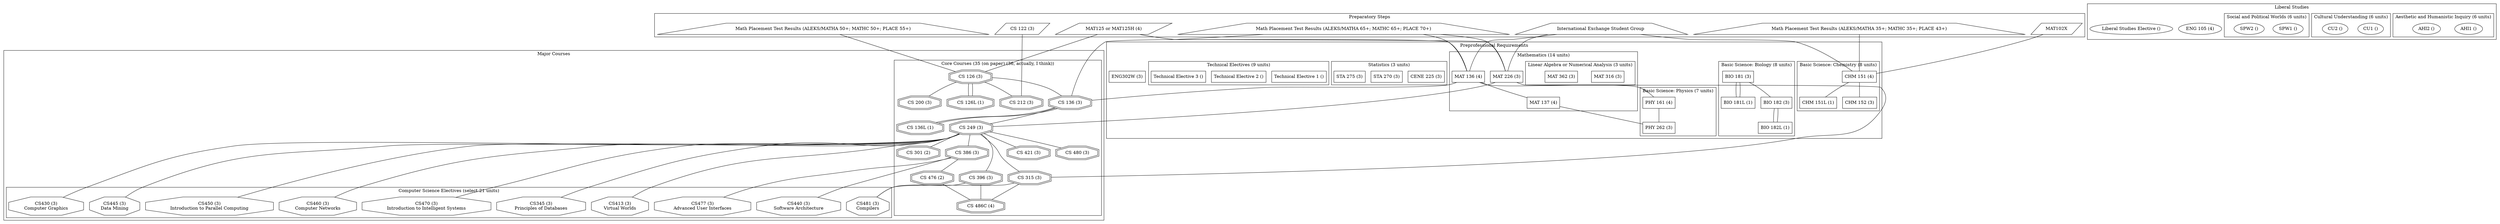 // ** Description: A dot specification of the NAU CS curriculum
// ** Author: John Georgas
// ** Version: 0

graph BSCS_graph {
	//compound=true;

	//node [shape=diamond label="Entry into NAU"] ENTRY
	//ENTRY -> INT //[lhead=cluster_pre, arrowhead="normal"]

	subgraph cluster_pre {
		label="Preparatory Steps"

		node [shape=parallelogram label="MAT125 or MAT125H (4)"] MAT125
		node [shape=trapezium label="Math Placement Test Results (ALEKS/MATHA 50+; MATHC 50+; PLACE 55+)"] MPT1
		node [shape=trapezium label="Math Placement Test Results (ALEKS/MATHA 65+; MATHC 65+; PLACE 70+)"] MPT2
		node [shape=trapezium label="Math Placement Test Results (ALEKS/MATHA 35+; MATHC 35+; PLACE 43+)"] MPT3
		node [shape=trapezium label="International Exchange Student Group "] INT
		node [shape=parallelogram label="CS 122 (3)"] CS122
		node [shape=parallelogram label="MAT102X"] MAT102X
	}
	
	subgraph cluster_major {
		label = "Major Courses"

		subgraph cluster_core {
			label= "Core Courses (35 (on paper) (36, actually, I think))"
			// ******************************
			// ** Major Courses (60 units) **
			// ******************************
			// Core: 35 units (actually, 36, I think)

			node [shape=doubleoctagon, label="CS 126 (3)"] CS126
			node [shape=doubleoctagon, label="CS 126L (1)"] CS126L
			node [shape=doubleoctagon, label="CS 136 (3)"] CS136
			node [shape=doubleoctagon, label="CS 136L (1)"] CS136L
			node [shape=doubleoctagon, label="CS 200 (3)"] CS200
			node [shape=doubleoctagon, label="CS 212 (3)"] CS212
			node [shape=doubleoctagon, label="CS 249 (3)"] CS249
			node [shape=doubleoctagon, label="CS 301 (2)"] CS301
			node [shape=doubleoctagon, label="CS 315 (3)"] CS315
			node [shape=doubleoctagon, label="CS 386 (3)"] CS386
			node [shape=doubleoctagon, label="CS 396 (3)"] CS396
			node [shape=doubleoctagon, label="CS 421 (3)"] CS421
			node [shape=doubleoctagon, label="CS 476 (2)"] CS476
			node [shape=doubleoctagon, label="CS 480 (3)"] CS480
			node [shape=doubleoctagon, label="CS 486C (4)"] CS486C
		}

		// CS Electives
		subgraph cluster_cselectives {
			label = "Computer Science Electives (select 21 units)"

			node [shape=octagon, label="CS345 (3)\nPrinciples of Databases"] CS345
			node [shape=octagon, label="CS413 (3)\nVirtual Worlds"] CS413
			node [shape=octagon, label="CS430 (3)\nComputer Graphics"] CS430
			node [shape=octagon, label="CS440 (3)\nSoftware Architecture"] CS440
			node [shape=octagon, label="CS445 (3)\nData Mining"] CS445
			node [shape=octagon, label="CS450 (3)\nIntroduction to Parallel Computing"] CS450
			node [shape=octagon, label="CS460 (3)\nComputer Networks"] CS460
			node [shape=octagon, label="CS470 (3)\nIntroduction to Intelligent Systems"] CS470
			node [shape=octagon, label="CS477 (3)\nAdvanced User Interfaces"] CS477
			node [shape=octagon, label="CS481 (3)\nCompilers"] CS481
		}
	}

	// ******************************************************
	// ** Preprofessional Requirements (at least 36 units) **
	// ******************************************************

	subgraph cluster_preprofessional_reqs {
		label = "Preprofessional Requirements"

		// Basic Science courses, select one of the following blocks (7-8 units):
		subgraph cluster_physics {
			label = "Basic Science: Physics (7 units)"

			node [shape=box, label="PHY 161 (4)"] PHY161
			node [shape=box, label="PHY 262 (3)"] PHY262
		}

		subgraph cluster_chemistry {
			label = "Basic Science: Chemistry (8 units)"

			node [shape=box, label="CHM 151 (4)"] CHM151
			node [shape=box, label="CHM 151L (1)"] CHM151L
			node [shape=box, label="CHM 152 (3)"] CHM152
		}

		subgraph cluster_biology {
			label = "Basic Science: Biology (8 units)"

			node [shape=box, label="BIO 181 (3)"] BIO181
			node [shape=box, label="BIO 181L (1)"] BIO181L
			node [shape=box, label="BIO 182 (3)"] BIO182
			node [shape=box, label="BIO 182L (1)"] BIO182L
		}

		subgraph cluster_math {
			label = "Mathematics (14 units)"

			node [shape=box, label="MAT 136 (4)"] MAT136
			node [shape=box, label="MAT 137 (4)"] MAT137
			node [shape=box, label="MAT 226 (3)"] MAT226

			subgraph cluster_linornum {
				// (MAT 316 or MAT 362)
				label = "Linear Algebra or Numerical Analysis (3 units)"

				node [shape=box, label="MAT 316 (3)"] MAT316
				node [shape=box, label="MAT 362 (3)"] MAT362
			}
		}

		subgraph cluster_statistics {
			label = "Statistics (3 units)"

			// One of these
			node [shape=box, label="CENE 225 (3)"] CENE225
			node [shape=box, label="STA 270 (3)"] STA270
			node [shape=box, label="STA 275 (3)"] STA275
		}

		subgraph cluster_techelect {
			label = "Technical Electives (9 units)"

			node [shape=box, label="Technical Elective 1 ()"] TE1
			node [shape=box, label="Technical Elective 2 ()"] TE2
			node [shape=box, label="Technical Elective 3 ()"] TE3
		}

		node [shape=box, label="ENG302W (3)"] ENG302W
	}

	subgraph cluster_libstud {
		label = "Liberal Studies"
		// *********************
		// ** Liberal Studies **
		// *********************
		
		// Foundations
		node [label="ENG 105 (4)"] ENG105

		// Math satisfied through major requirements

		// ** Distribution **
		// Aesthetic and Humanistic Inquiry
		subgraph cluster_ahi {
			label = "Aesthetic and Humanistic Inquiry (6 units)"

			node [label="AHI1 ()"] AHI1
			node [label="AHI2 ()"] AHI2
		}
		

		// Cultural Understanding
		subgraph cluster_cu {
			label = "Cultural Understanding (6 units)"

			node [label="CU1 ()"] CU1
			node [label="CU2 ()"] CU2
		}

		// Science satisfied through major requirements

		// Social and Political Worlds
		subgraph cluster_spw {
			label = "Social and Political Worlds (6 units)"

			node [label="SPW1 ()"] SPW1
			node [label="SPW2 ()"] SPW2
		}
	
		// LS Elective
		node [label="Liberal Studies Elective ()"] LSE

	}
	
	// 
	// Edges for Major Courses
	//
	MPT1 -- CS126 [arrowhead="normal"]
	MAT125 -- CS126 [arrowhead="odot"]
	CS126L -- CS126 [arrowhead="odot"]
	CS126 -- CS126L [arrowhead="odot"]
	CS126 -- CS136 [arrowhead="normal"]
	MAT136 -- CS136 [arrowhead="odot"]
	MPT2 -- CS136 [arrowhead="normal"]
	CS136 -- CS136L [arrowhead="odot"]
	CS136L -- CS136 [arrowhead="odot"]
	CS126 -- CS200 [arrowhead="normal"]
	CS122 -- CS212 [arrowhead="normal"]
	CS126 -- CS212 [arrowhead="normal"]
	CS136 -- CS249 [arrowhead="normal"]
	MAT226 -- CS249 [arrowhead="odot"]
	CS249 -- CS301 [arrowhead="normal"]
	MAT226 -- CS315 [arrowhead="normal"]
	CS249 -- CS315 [arrowhead="normal"]
	CS249 -- CS386 [arrowhead="normal"]
	CS249 -- CS396 [arrowhead="normal"]
	CS249 -- CS421 [arrowhead="normal"]
	CS386 -- CS476 [arrowhead="normal"]
	CS249 -- CS480 [arrowhead="normal"]
	CS315 -- CS486C [arrowhead="normal"]
	CS396 -- CS486C [arrowhead="normal"]
	CS476 -- CS486C [arrowhead="normal"]

	// 
	// Edges for preprofessional
	//
	MAT136 -- PHY161 [arrowhead="normal"]
	PHY161 -- PHY262 [arrowhead="normal"]
	MAT137 -- PHY262 [arrowhead="odot"]
	MAT102X -- CHM151 [arrowhead="normal"]
	MPT3 -- CHM151 [arrowhead="normal"]
	INT -- CHM151 [arrowhead="normal"]
	CHM151 -- CHM151L [arrowhead="odot"]
	CHM151 -- CHM152 [arrowhead="normal"]
	BIO181 -- BIO181L [arrowhead="odot"]
	BIO181L -- BIO181 [arrowhead="odot"]
	BIO181 -- BIO182 [arrowhead="normal"]
	BIO182 -- BIO182L [arrowhead="odot"]
	BIO182L -- BIO182 [arrowhead="odot"]
	MAT125 -- MAT136 [arrowhead="normal"]
	MPT2 -- MAT136 [arrowhead="normal"]
	INT -- MAT136 [arrowhead="normal"]
	MAT136 -- MAT137 [arrowhead="normal"]
	MAT125 -- MAT226 [arrowhead="normal"]
	MPT2 -- MAT226 [arrowhead="normal"]
	INT -- MAT226 [arrowhead="normal"]

	//
	// Edges for electives
	//
	CS249 -- CS345 [arrowhead="normal"]
	CS249 -- CS413 [arrowhead="normal"]
	CS249 -- CS430 [arrowhead="normal"]
	CS386 -- CS440 [arrowhead="normal"]
	CS249 -- CS445 [arrowhead="normal"]
	CS249 -- CS450 [arrowhead="normal"]
	CS249 -- CS460 [arrowhead="normal"]
	CS249 -- CS470 [arrowhead="normal"]
	CS386 -- CS477 [arrowhead="normal"]
	CS315 -- CS481 [arrowhead="normal"]
	CS396 -- CS481 [arrowhead="normal"]
}
